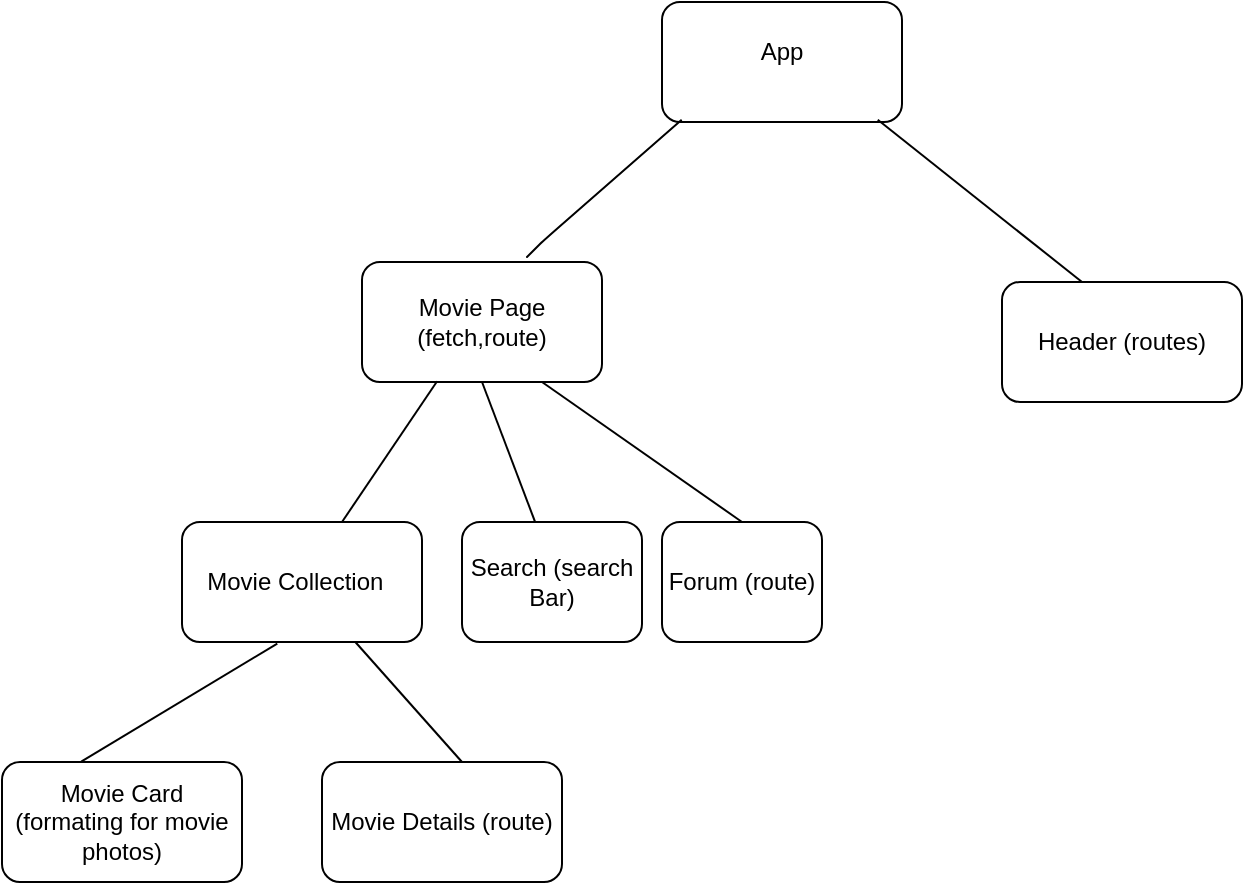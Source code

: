 <mxfile>
    <diagram id="wjiSazGqJS-tJZMsY4g5" name="Page-1">
        <mxGraphModel dx="1980" dy="528" grid="1" gridSize="10" guides="1" tooltips="1" connect="1" arrows="1" fold="1" page="1" pageScale="1" pageWidth="850" pageHeight="1100" math="0" shadow="0">
            <root>
                <mxCell id="0"/>
                <mxCell id="1" parent="0"/>
                <mxCell id="2" value="" style="rounded=1;whiteSpace=wrap;html=1;" parent="1" vertex="1">
                    <mxGeometry x="130" width="120" height="60" as="geometry"/>
                </mxCell>
                <mxCell id="3" value="App" style="text;html=1;strokeColor=none;fillColor=none;align=center;verticalAlign=middle;whiteSpace=wrap;rounded=0;" parent="1" vertex="1">
                    <mxGeometry x="160" y="10" width="60" height="30" as="geometry"/>
                </mxCell>
                <mxCell id="4" value="" style="endArrow=none;html=1;entryX=0.082;entryY=0.982;entryDx=0;entryDy=0;entryPerimeter=0;" parent="1" target="2" edge="1">
                    <mxGeometry width="50" height="50" relative="1" as="geometry">
                        <mxPoint x="70" y="120" as="sourcePoint"/>
                        <mxPoint x="170" y="80" as="targetPoint"/>
                        <Array as="points">
                            <mxPoint x="60" y="130"/>
                            <mxPoint x="70" y="120"/>
                        </Array>
                    </mxGeometry>
                </mxCell>
                <mxCell id="5" value="" style="endArrow=none;html=1;entryX=0.899;entryY=0.982;entryDx=0;entryDy=0;entryPerimeter=0;" parent="1" target="2" edge="1">
                    <mxGeometry width="50" height="50" relative="1" as="geometry">
                        <mxPoint x="340" y="140" as="sourcePoint"/>
                        <mxPoint x="240" y="70" as="targetPoint"/>
                        <Array as="points"/>
                    </mxGeometry>
                </mxCell>
                <mxCell id="6" value="Movie Page (fetch,route)" style="rounded=1;whiteSpace=wrap;html=1;" parent="1" vertex="1">
                    <mxGeometry x="-20" y="130" width="120" height="60" as="geometry"/>
                </mxCell>
                <mxCell id="7" value="Header (routes)" style="rounded=1;whiteSpace=wrap;html=1;" parent="1" vertex="1">
                    <mxGeometry x="300" y="140" width="120" height="60" as="geometry"/>
                </mxCell>
                <mxCell id="9" value="" style="endArrow=none;html=1;entryX=0.313;entryY=0.994;entryDx=0;entryDy=0;entryPerimeter=0;" parent="1" target="6" edge="1">
                    <mxGeometry width="50" height="50" relative="1" as="geometry">
                        <mxPoint x="-30" y="260" as="sourcePoint"/>
                        <mxPoint x="200" y="200" as="targetPoint"/>
                    </mxGeometry>
                </mxCell>
                <mxCell id="10" value="Movie Collection&amp;nbsp;&amp;nbsp;" style="rounded=1;whiteSpace=wrap;html=1;" parent="1" vertex="1">
                    <mxGeometry x="-110" y="260" width="120" height="60" as="geometry"/>
                </mxCell>
                <mxCell id="13" value="Search (search Bar)" style="rounded=1;whiteSpace=wrap;html=1;" parent="1" vertex="1">
                    <mxGeometry x="30" y="260" width="90" height="60" as="geometry"/>
                </mxCell>
                <mxCell id="14" value="" style="endArrow=none;html=1;entryX=0.5;entryY=1;entryDx=0;entryDy=0;exitX=0.407;exitY=0.003;exitDx=0;exitDy=0;exitPerimeter=0;" parent="1" source="13" target="6" edge="1">
                    <mxGeometry width="50" height="50" relative="1" as="geometry">
                        <mxPoint x="130" y="240" as="sourcePoint"/>
                        <mxPoint x="180" y="190" as="targetPoint"/>
                    </mxGeometry>
                </mxCell>
                <mxCell id="15" value="Forum (route)" style="rounded=1;whiteSpace=wrap;html=1;" parent="1" vertex="1">
                    <mxGeometry x="130" y="260" width="80" height="60" as="geometry"/>
                </mxCell>
                <mxCell id="16" value="Movie Card (formating for movie photos)" style="rounded=1;whiteSpace=wrap;html=1;" parent="1" vertex="1">
                    <mxGeometry x="-200" y="380" width="120" height="60" as="geometry"/>
                </mxCell>
                <mxCell id="17" value="" style="endArrow=none;html=1;exitX=0.33;exitY=-0.004;exitDx=0;exitDy=0;exitPerimeter=0;entryX=0.397;entryY=1.013;entryDx=0;entryDy=0;entryPerimeter=0;" parent="1" source="16" target="10" edge="1">
                    <mxGeometry width="50" height="50" relative="1" as="geometry">
                        <mxPoint x="40" y="310" as="sourcePoint"/>
                        <mxPoint x="90" y="260" as="targetPoint"/>
                    </mxGeometry>
                </mxCell>
                <mxCell id="18" value="" style="endArrow=none;html=1;entryX=0.75;entryY=1;entryDx=0;entryDy=0;exitX=0.5;exitY=0;exitDx=0;exitDy=0;" parent="1" source="15" target="6" edge="1">
                    <mxGeometry width="50" height="50" relative="1" as="geometry">
                        <mxPoint x="40" y="310" as="sourcePoint"/>
                        <mxPoint x="90" y="260" as="targetPoint"/>
                    </mxGeometry>
                </mxCell>
                <mxCell id="19" value="" style="endArrow=none;html=1;" parent="1" target="10" edge="1">
                    <mxGeometry width="50" height="50" relative="1" as="geometry">
                        <mxPoint x="30" y="380" as="sourcePoint"/>
                        <mxPoint x="60" y="200" as="targetPoint"/>
                    </mxGeometry>
                </mxCell>
                <mxCell id="20" value="Movie Details (route)" style="rounded=1;whiteSpace=wrap;html=1;" parent="1" vertex="1">
                    <mxGeometry x="-40" y="380" width="120" height="60" as="geometry"/>
                </mxCell>
            </root>
        </mxGraphModel>
    </diagram>
</mxfile>